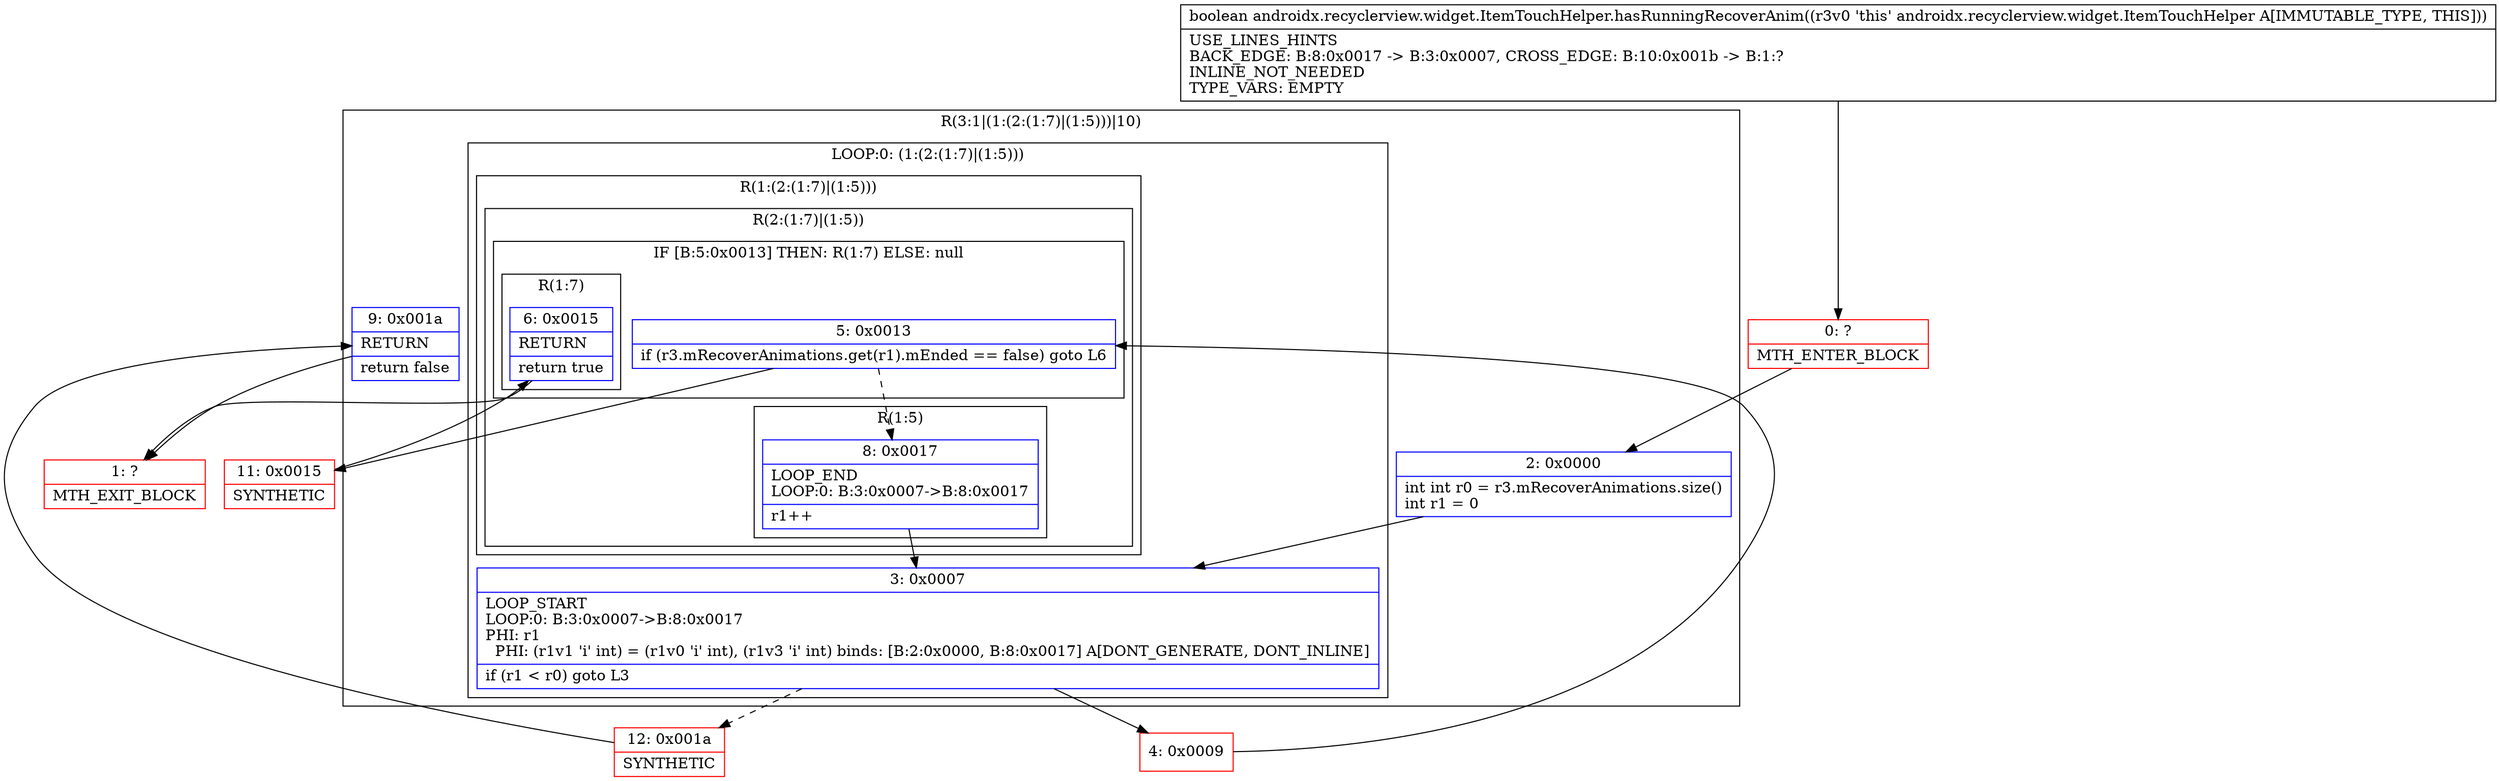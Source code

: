 digraph "CFG forandroidx.recyclerview.widget.ItemTouchHelper.hasRunningRecoverAnim()Z" {
subgraph cluster_Region_1542684804 {
label = "R(3:1|(1:(2:(1:7)|(1:5)))|10)";
node [shape=record,color=blue];
Node_2 [shape=record,label="{2\:\ 0x0000|int int r0 = r3.mRecoverAnimations.size()\lint r1 = 0\l}"];
subgraph cluster_LoopRegion_1620629107 {
label = "LOOP:0: (1:(2:(1:7)|(1:5)))";
node [shape=record,color=blue];
Node_3 [shape=record,label="{3\:\ 0x0007|LOOP_START\lLOOP:0: B:3:0x0007\-\>B:8:0x0017\lPHI: r1 \l  PHI: (r1v1 'i' int) = (r1v0 'i' int), (r1v3 'i' int) binds: [B:2:0x0000, B:8:0x0017] A[DONT_GENERATE, DONT_INLINE]\l|if (r1 \< r0) goto L3\l}"];
subgraph cluster_Region_38112888 {
label = "R(1:(2:(1:7)|(1:5)))";
node [shape=record,color=blue];
subgraph cluster_Region_962247663 {
label = "R(2:(1:7)|(1:5))";
node [shape=record,color=blue];
subgraph cluster_IfRegion_1820247763 {
label = "IF [B:5:0x0013] THEN: R(1:7) ELSE: null";
node [shape=record,color=blue];
Node_5 [shape=record,label="{5\:\ 0x0013|if (r3.mRecoverAnimations.get(r1).mEnded == false) goto L6\l}"];
subgraph cluster_Region_206388230 {
label = "R(1:7)";
node [shape=record,color=blue];
Node_6 [shape=record,label="{6\:\ 0x0015|RETURN\l|return true\l}"];
}
}
subgraph cluster_Region_275413502 {
label = "R(1:5)";
node [shape=record,color=blue];
Node_8 [shape=record,label="{8\:\ 0x0017|LOOP_END\lLOOP:0: B:3:0x0007\-\>B:8:0x0017\l|r1++\l}"];
}
}
}
}
Node_9 [shape=record,label="{9\:\ 0x001a|RETURN\l|return false\l}"];
}
Node_0 [shape=record,color=red,label="{0\:\ ?|MTH_ENTER_BLOCK\l}"];
Node_4 [shape=record,color=red,label="{4\:\ 0x0009}"];
Node_11 [shape=record,color=red,label="{11\:\ 0x0015|SYNTHETIC\l}"];
Node_1 [shape=record,color=red,label="{1\:\ ?|MTH_EXIT_BLOCK\l}"];
Node_12 [shape=record,color=red,label="{12\:\ 0x001a|SYNTHETIC\l}"];
MethodNode[shape=record,label="{boolean androidx.recyclerview.widget.ItemTouchHelper.hasRunningRecoverAnim((r3v0 'this' androidx.recyclerview.widget.ItemTouchHelper A[IMMUTABLE_TYPE, THIS]))  | USE_LINES_HINTS\lBACK_EDGE: B:8:0x0017 \-\> B:3:0x0007, CROSS_EDGE: B:10:0x001b \-\> B:1:?\lINLINE_NOT_NEEDED\lTYPE_VARS: EMPTY\l}"];
MethodNode -> Node_0;Node_2 -> Node_3;
Node_3 -> Node_4;
Node_3 -> Node_12[style=dashed];
Node_5 -> Node_8[style=dashed];
Node_5 -> Node_11;
Node_6 -> Node_1;
Node_8 -> Node_3;
Node_9 -> Node_1;
Node_0 -> Node_2;
Node_4 -> Node_5;
Node_11 -> Node_6;
Node_12 -> Node_9;
}

